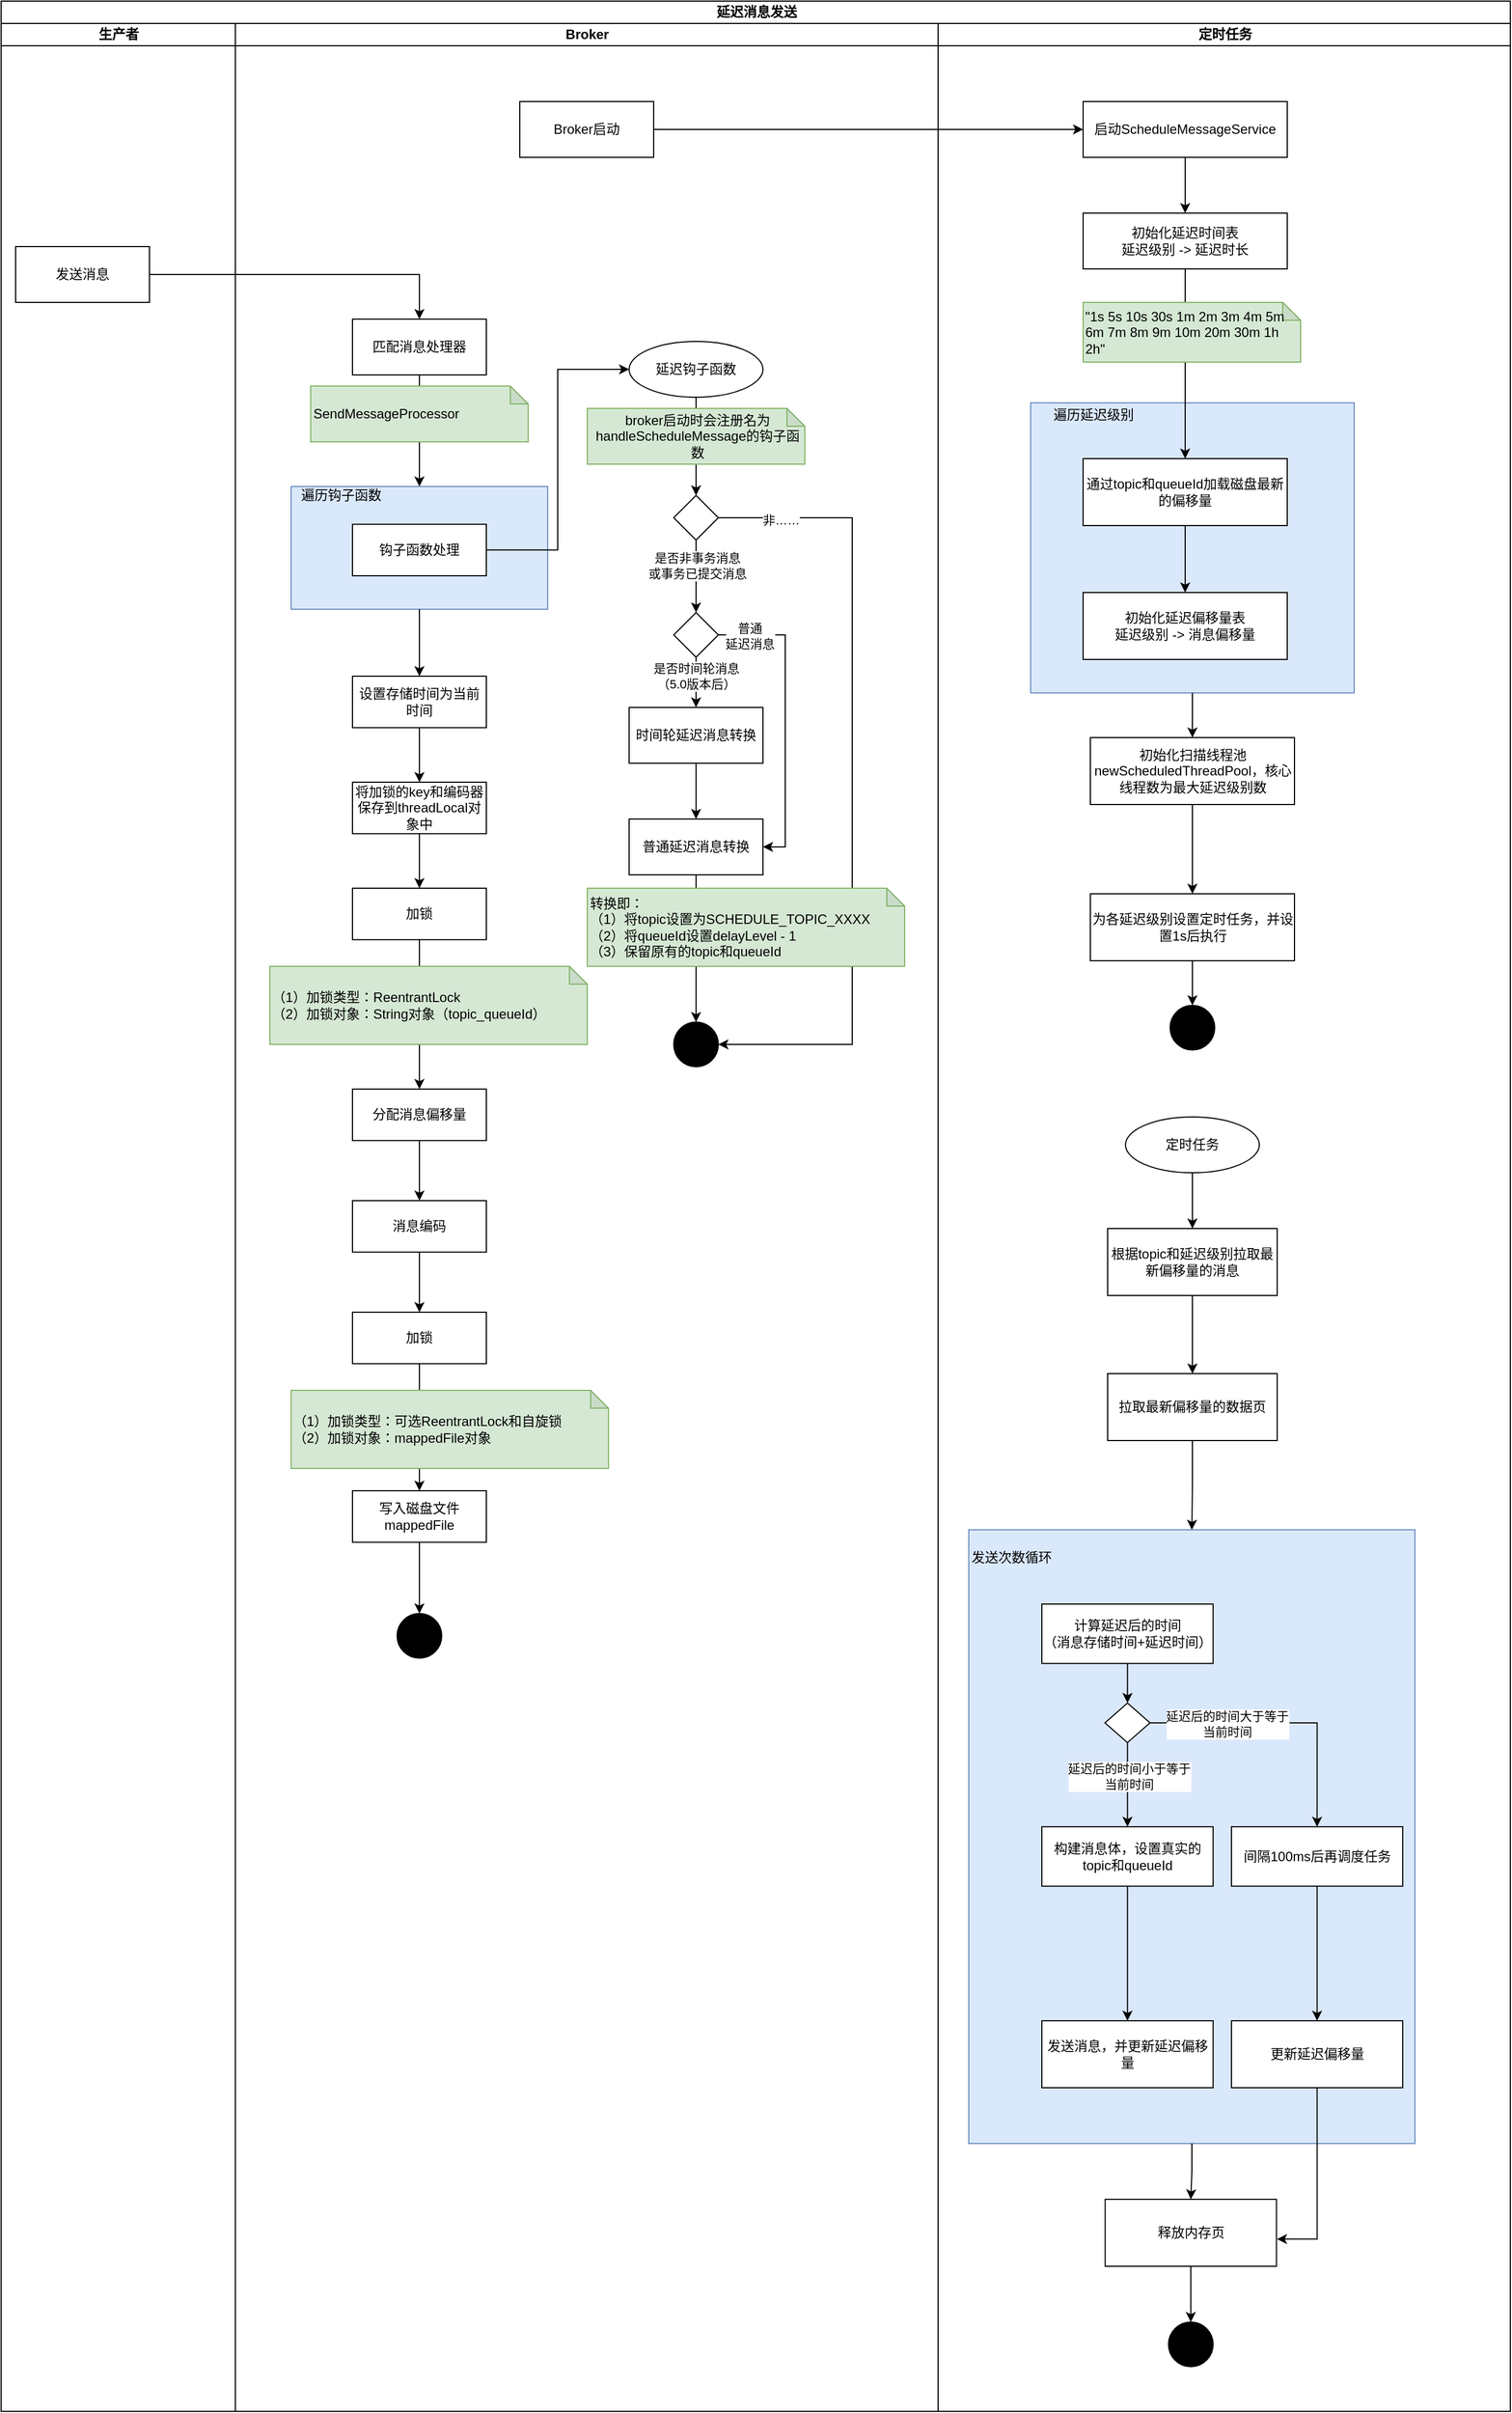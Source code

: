 <mxfile version="28.0.6">
  <diagram id="C5RBs43oDa-KdzZeNtuy" name="Page-1">
    <mxGraphModel dx="2838" dy="1121" grid="1" gridSize="10" guides="1" tooltips="1" connect="1" arrows="1" fold="1" page="1" pageScale="1" pageWidth="827" pageHeight="1169" math="0" shadow="0">
      <root>
        <mxCell id="WIyWlLk6GJQsqaUBKTNV-0" />
        <mxCell id="WIyWlLk6GJQsqaUBKTNV-1" parent="WIyWlLk6GJQsqaUBKTNV-0" />
        <mxCell id="VnlslrCMdlGvhcKEJv3W-1" value="延迟消息发送" style="swimlane;childLayout=stackLayout;resizeParent=1;resizeParentMax=0;startSize=20;html=1;" vertex="1" parent="WIyWlLk6GJQsqaUBKTNV-1">
          <mxGeometry x="-773" y="40" width="1353" height="2160" as="geometry" />
        </mxCell>
        <mxCell id="VnlslrCMdlGvhcKEJv3W-2" value="生产者" style="swimlane;startSize=20;html=1;" vertex="1" parent="VnlslrCMdlGvhcKEJv3W-1">
          <mxGeometry y="20" width="210" height="2140" as="geometry" />
        </mxCell>
        <mxCell id="VnlslrCMdlGvhcKEJv3W-5" value="发送消息" style="rounded=0;whiteSpace=wrap;html=1;" vertex="1" parent="VnlslrCMdlGvhcKEJv3W-2">
          <mxGeometry x="13" y="200" width="120" height="50" as="geometry" />
        </mxCell>
        <mxCell id="VnlslrCMdlGvhcKEJv3W-12" style="edgeStyle=orthogonalEdgeStyle;rounded=0;orthogonalLoop=1;jettySize=auto;html=1;exitX=1;exitY=0.5;exitDx=0;exitDy=0;entryX=0.5;entryY=0;entryDx=0;entryDy=0;" edge="1" parent="VnlslrCMdlGvhcKEJv3W-1" source="VnlslrCMdlGvhcKEJv3W-5" target="VnlslrCMdlGvhcKEJv3W-8">
          <mxGeometry relative="1" as="geometry">
            <mxPoint x="145" y="250" as="sourcePoint" />
          </mxGeometry>
        </mxCell>
        <mxCell id="VnlslrCMdlGvhcKEJv3W-3" value="Broker" style="swimlane;startSize=20;html=1;" vertex="1" parent="VnlslrCMdlGvhcKEJv3W-1">
          <mxGeometry x="210" y="20" width="630" height="2140" as="geometry" />
        </mxCell>
        <mxCell id="VnlslrCMdlGvhcKEJv3W-10" value="" style="edgeStyle=orthogonalEdgeStyle;rounded=0;orthogonalLoop=1;jettySize=auto;html=1;entryX=0.5;entryY=0;entryDx=0;entryDy=0;" edge="1" parent="VnlslrCMdlGvhcKEJv3W-3" source="VnlslrCMdlGvhcKEJv3W-8" target="VnlslrCMdlGvhcKEJv3W-15">
          <mxGeometry relative="1" as="geometry">
            <mxPoint x="165" y="395" as="targetPoint" />
          </mxGeometry>
        </mxCell>
        <mxCell id="VnlslrCMdlGvhcKEJv3W-8" value="匹配消息处理器" style="rounded=0;whiteSpace=wrap;html=1;" vertex="1" parent="VnlslrCMdlGvhcKEJv3W-3">
          <mxGeometry x="105" y="265" width="120" height="50" as="geometry" />
        </mxCell>
        <mxCell id="VnlslrCMdlGvhcKEJv3W-13" value="&lt;div style=&quot;text-align: center;&quot;&gt;SendMessageProcessor&lt;/div&gt;" style="shape=note;whiteSpace=wrap;html=1;backgroundOutline=1;darkOpacity=0.05;rounded=0;strokeColor=#82b366;align=left;verticalAlign=middle;fontFamily=Helvetica;fontSize=12;fillColor=#d5e8d4;size=16;" vertex="1" parent="VnlslrCMdlGvhcKEJv3W-3">
          <mxGeometry x="67.5" y="325" width="195" height="50" as="geometry" />
        </mxCell>
        <mxCell id="VnlslrCMdlGvhcKEJv3W-14" value="" style="group;fillColor=#dae8fc;strokeColor=#6c8ebf;" vertex="1" connectable="0" parent="VnlslrCMdlGvhcKEJv3W-3">
          <mxGeometry x="50" y="415" width="230" height="110" as="geometry" />
        </mxCell>
        <mxCell id="VnlslrCMdlGvhcKEJv3W-15" value="" style="whiteSpace=wrap;html=1;rounded=0;align=left;fillColor=#dae8fc;strokeColor=#6c8ebf;" vertex="1" parent="VnlslrCMdlGvhcKEJv3W-14">
          <mxGeometry width="230" height="110" as="geometry" />
        </mxCell>
        <mxCell id="VnlslrCMdlGvhcKEJv3W-16" value="遍历钩子函数" style="text;html=1;align=center;verticalAlign=middle;whiteSpace=wrap;rounded=0;fontFamily=Helvetica;fontSize=12;fontColor=default;" vertex="1" parent="VnlslrCMdlGvhcKEJv3W-14">
          <mxGeometry width="90" height="15.714" as="geometry" />
        </mxCell>
        <mxCell id="VnlslrCMdlGvhcKEJv3W-17" value="钩子函数处理" style="rounded=0;whiteSpace=wrap;html=1;" vertex="1" parent="VnlslrCMdlGvhcKEJv3W-14">
          <mxGeometry x="55" y="33.85" width="120" height="46.15" as="geometry" />
        </mxCell>
        <mxCell id="VnlslrCMdlGvhcKEJv3W-21" value="" style="edgeStyle=orthogonalEdgeStyle;rounded=0;orthogonalLoop=1;jettySize=auto;html=1;" edge="1" parent="VnlslrCMdlGvhcKEJv3W-3" source="VnlslrCMdlGvhcKEJv3W-19" target="VnlslrCMdlGvhcKEJv3W-20">
          <mxGeometry relative="1" as="geometry" />
        </mxCell>
        <mxCell id="VnlslrCMdlGvhcKEJv3W-19" value="延迟钩子函数" style="ellipse;whiteSpace=wrap;html=1;rounded=0;strokeColor=default;align=center;verticalAlign=middle;fontFamily=Helvetica;fontSize=12;fontColor=default;fillColor=default;" vertex="1" parent="VnlslrCMdlGvhcKEJv3W-3">
          <mxGeometry x="353" y="285" width="120" height="50" as="geometry" />
        </mxCell>
        <mxCell id="VnlslrCMdlGvhcKEJv3W-23" style="edgeStyle=orthogonalEdgeStyle;rounded=0;orthogonalLoop=1;jettySize=auto;html=1;exitX=0.5;exitY=1;exitDx=0;exitDy=0;entryX=0.5;entryY=0;entryDx=0;entryDy=0;" edge="1" parent="VnlslrCMdlGvhcKEJv3W-3" source="VnlslrCMdlGvhcKEJv3W-20" target="VnlslrCMdlGvhcKEJv3W-25">
          <mxGeometry relative="1" as="geometry">
            <mxPoint x="413" y="523" as="targetPoint" />
          </mxGeometry>
        </mxCell>
        <mxCell id="VnlslrCMdlGvhcKEJv3W-24" value="是否非事务消息&lt;div&gt;或事务已提交消息&lt;/div&gt;" style="edgeLabel;html=1;align=center;verticalAlign=middle;resizable=0;points=[];" vertex="1" connectable="0" parent="VnlslrCMdlGvhcKEJv3W-23">
          <mxGeometry x="-0.305" y="1" relative="1" as="geometry">
            <mxPoint as="offset" />
          </mxGeometry>
        </mxCell>
        <mxCell id="VnlslrCMdlGvhcKEJv3W-59" style="edgeStyle=orthogonalEdgeStyle;rounded=0;orthogonalLoop=1;jettySize=auto;html=1;exitX=1;exitY=0.5;exitDx=0;exitDy=0;entryX=1;entryY=0.5;entryDx=0;entryDy=0;" edge="1" parent="VnlslrCMdlGvhcKEJv3W-3" source="VnlslrCMdlGvhcKEJv3W-20" target="VnlslrCMdlGvhcKEJv3W-31">
          <mxGeometry relative="1" as="geometry">
            <Array as="points">
              <mxPoint x="553" y="443" />
              <mxPoint x="553" y="915" />
            </Array>
          </mxGeometry>
        </mxCell>
        <mxCell id="VnlslrCMdlGvhcKEJv3W-60" value="非……" style="edgeLabel;html=1;align=center;verticalAlign=middle;resizable=0;points=[];" vertex="1" connectable="0" parent="VnlslrCMdlGvhcKEJv3W-59">
          <mxGeometry x="-0.844" y="-2" relative="1" as="geometry">
            <mxPoint as="offset" />
          </mxGeometry>
        </mxCell>
        <mxCell id="VnlslrCMdlGvhcKEJv3W-20" value="" style="rhombus;whiteSpace=wrap;html=1;rounded=0;" vertex="1" parent="VnlslrCMdlGvhcKEJv3W-3">
          <mxGeometry x="393" y="423" width="40" height="40" as="geometry" />
        </mxCell>
        <mxCell id="VnlslrCMdlGvhcKEJv3W-27" style="edgeStyle=orthogonalEdgeStyle;rounded=0;orthogonalLoop=1;jettySize=auto;html=1;exitX=0.5;exitY=1;exitDx=0;exitDy=0;entryX=0.5;entryY=0;entryDx=0;entryDy=0;" edge="1" parent="VnlslrCMdlGvhcKEJv3W-3" source="VnlslrCMdlGvhcKEJv3W-25" target="VnlslrCMdlGvhcKEJv3W-26">
          <mxGeometry relative="1" as="geometry" />
        </mxCell>
        <mxCell id="VnlslrCMdlGvhcKEJv3W-28" value="是否时间轮消息&lt;div&gt;（5.0版本后）&lt;/div&gt;" style="edgeLabel;html=1;align=center;verticalAlign=middle;resizable=0;points=[];" vertex="1" connectable="0" parent="VnlslrCMdlGvhcKEJv3W-27">
          <mxGeometry x="-0.237" relative="1" as="geometry">
            <mxPoint as="offset" />
          </mxGeometry>
        </mxCell>
        <mxCell id="VnlslrCMdlGvhcKEJv3W-35" style="edgeStyle=orthogonalEdgeStyle;rounded=0;orthogonalLoop=1;jettySize=auto;html=1;exitX=1;exitY=0.5;exitDx=0;exitDy=0;entryX=1;entryY=0.5;entryDx=0;entryDy=0;" edge="1" parent="VnlslrCMdlGvhcKEJv3W-3" source="VnlslrCMdlGvhcKEJv3W-25" target="VnlslrCMdlGvhcKEJv3W-29">
          <mxGeometry relative="1" as="geometry" />
        </mxCell>
        <mxCell id="VnlslrCMdlGvhcKEJv3W-36" value="普通&lt;div&gt;延迟消息&lt;/div&gt;" style="edgeLabel;html=1;align=center;verticalAlign=middle;resizable=0;points=[];" vertex="1" connectable="0" parent="VnlslrCMdlGvhcKEJv3W-35">
          <mxGeometry x="-0.791" y="-1" relative="1" as="geometry">
            <mxPoint as="offset" />
          </mxGeometry>
        </mxCell>
        <mxCell id="VnlslrCMdlGvhcKEJv3W-25" value="" style="rhombus;whiteSpace=wrap;html=1;rounded=0;" vertex="1" parent="VnlslrCMdlGvhcKEJv3W-3">
          <mxGeometry x="393" y="528" width="40" height="40" as="geometry" />
        </mxCell>
        <mxCell id="VnlslrCMdlGvhcKEJv3W-30" style="edgeStyle=orthogonalEdgeStyle;rounded=0;orthogonalLoop=1;jettySize=auto;html=1;exitX=0.5;exitY=1;exitDx=0;exitDy=0;entryX=0.5;entryY=0;entryDx=0;entryDy=0;" edge="1" parent="VnlslrCMdlGvhcKEJv3W-3" source="VnlslrCMdlGvhcKEJv3W-26" target="VnlslrCMdlGvhcKEJv3W-29">
          <mxGeometry relative="1" as="geometry" />
        </mxCell>
        <mxCell id="VnlslrCMdlGvhcKEJv3W-26" value="时间轮延迟消息转换" style="rounded=0;whiteSpace=wrap;html=1;" vertex="1" parent="VnlslrCMdlGvhcKEJv3W-3">
          <mxGeometry x="353" y="613" width="120" height="50" as="geometry" />
        </mxCell>
        <mxCell id="VnlslrCMdlGvhcKEJv3W-32" style="edgeStyle=orthogonalEdgeStyle;rounded=0;orthogonalLoop=1;jettySize=auto;html=1;exitX=0.5;exitY=1;exitDx=0;exitDy=0;entryX=0.5;entryY=0;entryDx=0;entryDy=0;" edge="1" parent="VnlslrCMdlGvhcKEJv3W-3" source="VnlslrCMdlGvhcKEJv3W-29" target="VnlslrCMdlGvhcKEJv3W-31">
          <mxGeometry relative="1" as="geometry" />
        </mxCell>
        <mxCell id="VnlslrCMdlGvhcKEJv3W-29" value="普通延迟消息转换" style="rounded=0;whiteSpace=wrap;html=1;" vertex="1" parent="VnlslrCMdlGvhcKEJv3W-3">
          <mxGeometry x="353" y="713" width="120" height="50" as="geometry" />
        </mxCell>
        <mxCell id="VnlslrCMdlGvhcKEJv3W-31" value="" style="ellipse;whiteSpace=wrap;html=1;aspect=fixed;rounded=0;strokeColor=#000000;align=center;verticalAlign=middle;fontFamily=Helvetica;fontSize=12;fontColor=default;fillColor=#000000;" vertex="1" parent="VnlslrCMdlGvhcKEJv3W-3">
          <mxGeometry x="393" y="895" width="40" height="40" as="geometry" />
        </mxCell>
        <mxCell id="VnlslrCMdlGvhcKEJv3W-18" value="&lt;div style=&quot;text-align: center;&quot;&gt;broker启动时会注册名为handleScheduleMessage的钩子函数&lt;/div&gt;" style="shape=note;whiteSpace=wrap;html=1;backgroundOutline=1;darkOpacity=0.05;rounded=0;strokeColor=#82b366;align=left;verticalAlign=middle;fontFamily=Helvetica;fontSize=12;fillColor=#d5e8d4;size=16;" vertex="1" parent="VnlslrCMdlGvhcKEJv3W-3">
          <mxGeometry x="315.5" y="345" width="195" height="50" as="geometry" />
        </mxCell>
        <mxCell id="VnlslrCMdlGvhcKEJv3W-34" value="&lt;div style=&quot;&quot;&gt;转换即：&lt;/div&gt;&lt;div style=&quot;&quot;&gt;&lt;div style=&quot;&quot;&gt;（1）将topic设置为SCHEDULE_TOPIC_XXXX&lt;/div&gt;&lt;div&gt;（2）将queueId设置delayLevel - 1&lt;/div&gt;&lt;div&gt;（3）保留原有的topic和queueId&lt;/div&gt;&lt;/div&gt;" style="shape=note;whiteSpace=wrap;html=1;backgroundOutline=1;darkOpacity=0.05;rounded=0;strokeColor=#82b366;align=left;verticalAlign=middle;fontFamily=Helvetica;fontSize=12;fillColor=#d5e8d4;size=16;" vertex="1" parent="VnlslrCMdlGvhcKEJv3W-3">
          <mxGeometry x="315.5" y="775" width="284.5" height="70" as="geometry" />
        </mxCell>
        <mxCell id="VnlslrCMdlGvhcKEJv3W-37" style="edgeStyle=orthogonalEdgeStyle;rounded=0;orthogonalLoop=1;jettySize=auto;html=1;exitX=1;exitY=0.5;exitDx=0;exitDy=0;entryX=0;entryY=0.5;entryDx=0;entryDy=0;" edge="1" parent="VnlslrCMdlGvhcKEJv3W-3" source="VnlslrCMdlGvhcKEJv3W-17" target="VnlslrCMdlGvhcKEJv3W-19">
          <mxGeometry relative="1" as="geometry" />
        </mxCell>
        <mxCell id="VnlslrCMdlGvhcKEJv3W-39" style="edgeStyle=orthogonalEdgeStyle;rounded=0;orthogonalLoop=1;jettySize=auto;html=1;exitX=0.5;exitY=1;exitDx=0;exitDy=0;entryX=0.5;entryY=0;entryDx=0;entryDy=0;" edge="1" parent="VnlslrCMdlGvhcKEJv3W-3" source="VnlslrCMdlGvhcKEJv3W-15" target="VnlslrCMdlGvhcKEJv3W-42">
          <mxGeometry relative="1" as="geometry">
            <mxPoint x="165" y="595" as="targetPoint" />
          </mxGeometry>
        </mxCell>
        <mxCell id="VnlslrCMdlGvhcKEJv3W-44" value="" style="edgeStyle=orthogonalEdgeStyle;rounded=0;orthogonalLoop=1;jettySize=auto;html=1;" edge="1" parent="VnlslrCMdlGvhcKEJv3W-3" source="VnlslrCMdlGvhcKEJv3W-42" target="VnlslrCMdlGvhcKEJv3W-43">
          <mxGeometry relative="1" as="geometry" />
        </mxCell>
        <mxCell id="VnlslrCMdlGvhcKEJv3W-42" value="设置存储时间为当前时间" style="rounded=0;whiteSpace=wrap;html=1;" vertex="1" parent="VnlslrCMdlGvhcKEJv3W-3">
          <mxGeometry x="105" y="585" width="120" height="46.15" as="geometry" />
        </mxCell>
        <mxCell id="VnlslrCMdlGvhcKEJv3W-46" value="" style="edgeStyle=orthogonalEdgeStyle;rounded=0;orthogonalLoop=1;jettySize=auto;html=1;" edge="1" parent="VnlslrCMdlGvhcKEJv3W-3" source="VnlslrCMdlGvhcKEJv3W-43" target="VnlslrCMdlGvhcKEJv3W-45">
          <mxGeometry relative="1" as="geometry" />
        </mxCell>
        <mxCell id="VnlslrCMdlGvhcKEJv3W-43" value="将加锁的key和编码器保存到threadLocal对象中" style="rounded=0;whiteSpace=wrap;html=1;" vertex="1" parent="VnlslrCMdlGvhcKEJv3W-3">
          <mxGeometry x="105" y="680" width="120" height="46.15" as="geometry" />
        </mxCell>
        <mxCell id="VnlslrCMdlGvhcKEJv3W-48" value="" style="edgeStyle=orthogonalEdgeStyle;rounded=0;orthogonalLoop=1;jettySize=auto;html=1;" edge="1" parent="VnlslrCMdlGvhcKEJv3W-3" source="VnlslrCMdlGvhcKEJv3W-45" target="VnlslrCMdlGvhcKEJv3W-47">
          <mxGeometry relative="1" as="geometry" />
        </mxCell>
        <mxCell id="VnlslrCMdlGvhcKEJv3W-45" value="加锁" style="rounded=0;whiteSpace=wrap;html=1;" vertex="1" parent="VnlslrCMdlGvhcKEJv3W-3">
          <mxGeometry x="105" y="775" width="120" height="46.15" as="geometry" />
        </mxCell>
        <mxCell id="VnlslrCMdlGvhcKEJv3W-51" value="" style="edgeStyle=orthogonalEdgeStyle;rounded=0;orthogonalLoop=1;jettySize=auto;html=1;" edge="1" parent="VnlslrCMdlGvhcKEJv3W-3" source="VnlslrCMdlGvhcKEJv3W-47" target="VnlslrCMdlGvhcKEJv3W-50">
          <mxGeometry relative="1" as="geometry" />
        </mxCell>
        <mxCell id="VnlslrCMdlGvhcKEJv3W-47" value="分配消息偏移量" style="rounded=0;whiteSpace=wrap;html=1;" vertex="1" parent="VnlslrCMdlGvhcKEJv3W-3">
          <mxGeometry x="105" y="955" width="120" height="46.15" as="geometry" />
        </mxCell>
        <mxCell id="VnlslrCMdlGvhcKEJv3W-49" value="&lt;div style=&quot;&quot;&gt;（1）加锁类型：ReentrantLock&lt;/div&gt;&lt;div style=&quot;&quot;&gt;（2）加锁对象：String对象（topic_queueId）&lt;/div&gt;" style="shape=note;whiteSpace=wrap;html=1;backgroundOutline=1;darkOpacity=0.05;rounded=0;strokeColor=#82b366;align=left;verticalAlign=middle;fontFamily=Helvetica;fontSize=12;fillColor=#d5e8d4;size=16;" vertex="1" parent="VnlslrCMdlGvhcKEJv3W-3">
          <mxGeometry x="31" y="845" width="284.5" height="70" as="geometry" />
        </mxCell>
        <mxCell id="VnlslrCMdlGvhcKEJv3W-53" value="" style="edgeStyle=orthogonalEdgeStyle;rounded=0;orthogonalLoop=1;jettySize=auto;html=1;" edge="1" parent="VnlslrCMdlGvhcKEJv3W-3" source="VnlslrCMdlGvhcKEJv3W-50" target="VnlslrCMdlGvhcKEJv3W-52">
          <mxGeometry relative="1" as="geometry" />
        </mxCell>
        <mxCell id="VnlslrCMdlGvhcKEJv3W-50" value="消息编码" style="rounded=0;whiteSpace=wrap;html=1;" vertex="1" parent="VnlslrCMdlGvhcKEJv3W-3">
          <mxGeometry x="105" y="1055" width="120" height="46.15" as="geometry" />
        </mxCell>
        <mxCell id="VnlslrCMdlGvhcKEJv3W-55" value="" style="edgeStyle=orthogonalEdgeStyle;rounded=0;orthogonalLoop=1;jettySize=auto;html=1;" edge="1" parent="VnlslrCMdlGvhcKEJv3W-3" source="VnlslrCMdlGvhcKEJv3W-52" target="VnlslrCMdlGvhcKEJv3W-54">
          <mxGeometry relative="1" as="geometry" />
        </mxCell>
        <mxCell id="VnlslrCMdlGvhcKEJv3W-52" value="加锁" style="rounded=0;whiteSpace=wrap;html=1;" vertex="1" parent="VnlslrCMdlGvhcKEJv3W-3">
          <mxGeometry x="105" y="1155" width="120" height="46.15" as="geometry" />
        </mxCell>
        <mxCell id="VnlslrCMdlGvhcKEJv3W-57" style="edgeStyle=orthogonalEdgeStyle;rounded=0;orthogonalLoop=1;jettySize=auto;html=1;exitX=0.5;exitY=1;exitDx=0;exitDy=0;entryX=0.5;entryY=0;entryDx=0;entryDy=0;" edge="1" parent="VnlslrCMdlGvhcKEJv3W-3" source="VnlslrCMdlGvhcKEJv3W-54" target="VnlslrCMdlGvhcKEJv3W-56">
          <mxGeometry relative="1" as="geometry" />
        </mxCell>
        <mxCell id="VnlslrCMdlGvhcKEJv3W-54" value="写入磁盘文件mappedFile" style="rounded=0;whiteSpace=wrap;html=1;" vertex="1" parent="VnlslrCMdlGvhcKEJv3W-3">
          <mxGeometry x="105" y="1315" width="120" height="46.15" as="geometry" />
        </mxCell>
        <mxCell id="VnlslrCMdlGvhcKEJv3W-56" value="" style="ellipse;whiteSpace=wrap;html=1;aspect=fixed;rounded=0;strokeColor=#000000;align=center;verticalAlign=middle;fontFamily=Helvetica;fontSize=12;fontColor=default;fillColor=#000000;" vertex="1" parent="VnlslrCMdlGvhcKEJv3W-3">
          <mxGeometry x="145" y="1425" width="40" height="40" as="geometry" />
        </mxCell>
        <mxCell id="VnlslrCMdlGvhcKEJv3W-58" value="&lt;div style=&quot;&quot;&gt;（1）加锁类型：可选ReentrantLock和自旋锁&lt;/div&gt;&lt;div style=&quot;&quot;&gt;（2）加锁对象：mappedFile对象&lt;/div&gt;" style="shape=note;whiteSpace=wrap;html=1;backgroundOutline=1;darkOpacity=0.05;rounded=0;strokeColor=#82b366;align=left;verticalAlign=middle;fontFamily=Helvetica;fontSize=12;fillColor=#d5e8d4;size=16;" vertex="1" parent="VnlslrCMdlGvhcKEJv3W-3">
          <mxGeometry x="50" y="1225" width="284.5" height="70" as="geometry" />
        </mxCell>
        <mxCell id="VnlslrCMdlGvhcKEJv3W-61" value="Broker启动" style="rounded=0;whiteSpace=wrap;html=1;" vertex="1" parent="VnlslrCMdlGvhcKEJv3W-3">
          <mxGeometry x="255" y="70" width="120" height="50" as="geometry" />
        </mxCell>
        <mxCell id="VnlslrCMdlGvhcKEJv3W-63" style="edgeStyle=orthogonalEdgeStyle;rounded=0;orthogonalLoop=1;jettySize=auto;html=1;exitX=1;exitY=0.5;exitDx=0;exitDy=0;entryX=0;entryY=0.5;entryDx=0;entryDy=0;" edge="1" parent="VnlslrCMdlGvhcKEJv3W-1" source="VnlslrCMdlGvhcKEJv3W-61" target="VnlslrCMdlGvhcKEJv3W-62">
          <mxGeometry relative="1" as="geometry" />
        </mxCell>
        <mxCell id="VnlslrCMdlGvhcKEJv3W-4" value="定时任务" style="swimlane;startSize=20;html=1;" vertex="1" parent="VnlslrCMdlGvhcKEJv3W-1">
          <mxGeometry x="840" y="20" width="513" height="2140" as="geometry" />
        </mxCell>
        <mxCell id="VnlslrCMdlGvhcKEJv3W-112" value="" style="edgeStyle=orthogonalEdgeStyle;rounded=0;orthogonalLoop=1;jettySize=auto;html=1;entryX=0.5;entryY=0;entryDx=0;entryDy=0;" edge="1" parent="VnlslrCMdlGvhcKEJv3W-4" source="VnlslrCMdlGvhcKEJv3W-62" target="VnlslrCMdlGvhcKEJv3W-117">
          <mxGeometry relative="1" as="geometry">
            <mxPoint x="221.5" y="200" as="targetPoint" />
          </mxGeometry>
        </mxCell>
        <mxCell id="VnlslrCMdlGvhcKEJv3W-62" value="启动ScheduleMessageService" style="rounded=0;whiteSpace=wrap;html=1;" vertex="1" parent="VnlslrCMdlGvhcKEJv3W-4">
          <mxGeometry x="130" y="70" width="183" height="50" as="geometry" />
        </mxCell>
        <mxCell id="VnlslrCMdlGvhcKEJv3W-113" value="" style="group;fillColor=#dae8fc;strokeColor=#6c8ebf;" vertex="1" connectable="0" parent="VnlslrCMdlGvhcKEJv3W-4">
          <mxGeometry x="83" y="340" width="290" height="260" as="geometry" />
        </mxCell>
        <mxCell id="VnlslrCMdlGvhcKEJv3W-114" value="" style="whiteSpace=wrap;html=1;rounded=0;align=left;fillColor=#dae8fc;strokeColor=#6c8ebf;" vertex="1" parent="VnlslrCMdlGvhcKEJv3W-113">
          <mxGeometry width="290" height="260" as="geometry" />
        </mxCell>
        <mxCell id="VnlslrCMdlGvhcKEJv3W-115" value="遍历延迟级别" style="text;html=1;align=center;verticalAlign=middle;whiteSpace=wrap;rounded=0;fontFamily=Helvetica;fontSize=12;fontColor=default;" vertex="1" parent="VnlslrCMdlGvhcKEJv3W-113">
          <mxGeometry width="113.478" height="22.258" as="geometry" />
        </mxCell>
        <mxCell id="VnlslrCMdlGvhcKEJv3W-121" style="edgeStyle=orthogonalEdgeStyle;rounded=0;orthogonalLoop=1;jettySize=auto;html=1;exitX=0.5;exitY=1;exitDx=0;exitDy=0;" edge="1" parent="VnlslrCMdlGvhcKEJv3W-113" source="VnlslrCMdlGvhcKEJv3W-118" target="VnlslrCMdlGvhcKEJv3W-120">
          <mxGeometry relative="1" as="geometry" />
        </mxCell>
        <mxCell id="VnlslrCMdlGvhcKEJv3W-118" value="通过topic和queueId加载磁盘最新的偏移量" style="rounded=0;whiteSpace=wrap;html=1;" vertex="1" parent="VnlslrCMdlGvhcKEJv3W-113">
          <mxGeometry x="47" y="50" width="183" height="60" as="geometry" />
        </mxCell>
        <mxCell id="VnlslrCMdlGvhcKEJv3W-120" value="初始化延迟偏移量表&lt;div&gt;延迟级别 -&amp;gt; 消息偏移量&lt;/div&gt;" style="rounded=0;whiteSpace=wrap;html=1;" vertex="1" parent="VnlslrCMdlGvhcKEJv3W-113">
          <mxGeometry x="47" y="170" width="183" height="60" as="geometry" />
        </mxCell>
        <mxCell id="VnlslrCMdlGvhcKEJv3W-117" value="初始化延迟时间表&lt;div&gt;延迟级别 -&amp;gt; 延迟时长&lt;/div&gt;" style="rounded=0;whiteSpace=wrap;html=1;" vertex="1" parent="VnlslrCMdlGvhcKEJv3W-4">
          <mxGeometry x="130" y="170" width="183" height="50" as="geometry" />
        </mxCell>
        <mxCell id="VnlslrCMdlGvhcKEJv3W-119" style="edgeStyle=orthogonalEdgeStyle;rounded=0;orthogonalLoop=1;jettySize=auto;html=1;exitX=0.5;exitY=1;exitDx=0;exitDy=0;" edge="1" parent="VnlslrCMdlGvhcKEJv3W-4" source="VnlslrCMdlGvhcKEJv3W-117" target="VnlslrCMdlGvhcKEJv3W-118">
          <mxGeometry relative="1" as="geometry" />
        </mxCell>
        <mxCell id="VnlslrCMdlGvhcKEJv3W-116" value="&lt;div style=&quot;&quot;&gt;&quot;1s 5s 10s 30s 1m 2m 3m 4m 5m 6m 7m 8m 9m 10m 20m 30m 1h 2h&quot;&lt;/div&gt;" style="shape=note;whiteSpace=wrap;html=1;backgroundOutline=1;darkOpacity=0.05;rounded=0;strokeColor=#82b366;align=left;verticalAlign=middle;fontFamily=Helvetica;fontSize=12;fillColor=#d5e8d4;size=16;" vertex="1" parent="VnlslrCMdlGvhcKEJv3W-4">
          <mxGeometry x="130" y="250" width="195" height="53.55" as="geometry" />
        </mxCell>
        <mxCell id="VnlslrCMdlGvhcKEJv3W-125" value="" style="edgeStyle=orthogonalEdgeStyle;rounded=0;orthogonalLoop=1;jettySize=auto;html=1;" edge="1" parent="VnlslrCMdlGvhcKEJv3W-4" source="VnlslrCMdlGvhcKEJv3W-122" target="VnlslrCMdlGvhcKEJv3W-124">
          <mxGeometry relative="1" as="geometry" />
        </mxCell>
        <mxCell id="VnlslrCMdlGvhcKEJv3W-122" value="初始化扫描线程池newScheduledThreadPool，核心线程数为最大延迟级别数" style="rounded=0;whiteSpace=wrap;html=1;" vertex="1" parent="VnlslrCMdlGvhcKEJv3W-4">
          <mxGeometry x="136.5" y="640" width="183" height="60" as="geometry" />
        </mxCell>
        <mxCell id="VnlslrCMdlGvhcKEJv3W-123" style="edgeStyle=orthogonalEdgeStyle;rounded=0;orthogonalLoop=1;jettySize=auto;html=1;exitX=0.5;exitY=1;exitDx=0;exitDy=0;entryX=0.5;entryY=0;entryDx=0;entryDy=0;" edge="1" parent="VnlslrCMdlGvhcKEJv3W-4" source="VnlslrCMdlGvhcKEJv3W-114" target="VnlslrCMdlGvhcKEJv3W-122">
          <mxGeometry relative="1" as="geometry" />
        </mxCell>
        <mxCell id="VnlslrCMdlGvhcKEJv3W-127" style="edgeStyle=orthogonalEdgeStyle;rounded=0;orthogonalLoop=1;jettySize=auto;html=1;exitX=0.5;exitY=1;exitDx=0;exitDy=0;entryX=0.5;entryY=0;entryDx=0;entryDy=0;" edge="1" parent="VnlslrCMdlGvhcKEJv3W-4" source="VnlslrCMdlGvhcKEJv3W-124" target="VnlslrCMdlGvhcKEJv3W-126">
          <mxGeometry relative="1" as="geometry" />
        </mxCell>
        <mxCell id="VnlslrCMdlGvhcKEJv3W-124" value="为各延迟级别设置定时任务，并设置1s后执行" style="rounded=0;whiteSpace=wrap;html=1;" vertex="1" parent="VnlslrCMdlGvhcKEJv3W-4">
          <mxGeometry x="136.5" y="780" width="183" height="60" as="geometry" />
        </mxCell>
        <mxCell id="VnlslrCMdlGvhcKEJv3W-126" value="" style="ellipse;whiteSpace=wrap;html=1;aspect=fixed;rounded=0;strokeColor=#000000;align=center;verticalAlign=middle;fontFamily=Helvetica;fontSize=12;fontColor=default;fillColor=#000000;" vertex="1" parent="VnlslrCMdlGvhcKEJv3W-4">
          <mxGeometry x="208" y="880" width="40" height="40" as="geometry" />
        </mxCell>
        <mxCell id="VnlslrCMdlGvhcKEJv3W-130" value="" style="edgeStyle=orthogonalEdgeStyle;rounded=0;orthogonalLoop=1;jettySize=auto;html=1;" edge="1" parent="VnlslrCMdlGvhcKEJv3W-4" source="VnlslrCMdlGvhcKEJv3W-128" target="VnlslrCMdlGvhcKEJv3W-129">
          <mxGeometry relative="1" as="geometry" />
        </mxCell>
        <mxCell id="VnlslrCMdlGvhcKEJv3W-128" value="定时任务" style="ellipse;whiteSpace=wrap;html=1;rounded=0;strokeColor=default;align=center;verticalAlign=middle;fontFamily=Helvetica;fontSize=12;fontColor=default;fillColor=default;" vertex="1" parent="VnlslrCMdlGvhcKEJv3W-4">
          <mxGeometry x="168" y="980" width="120" height="50" as="geometry" />
        </mxCell>
        <mxCell id="VnlslrCMdlGvhcKEJv3W-147" value="" style="edgeStyle=orthogonalEdgeStyle;rounded=0;orthogonalLoop=1;jettySize=auto;html=1;" edge="1" parent="VnlslrCMdlGvhcKEJv3W-4" source="VnlslrCMdlGvhcKEJv3W-129" target="VnlslrCMdlGvhcKEJv3W-146">
          <mxGeometry relative="1" as="geometry" />
        </mxCell>
        <mxCell id="VnlslrCMdlGvhcKEJv3W-129" value="根据topic和延迟级别拉取最新偏移量的消息" style="whiteSpace=wrap;html=1;rounded=0;" vertex="1" parent="VnlslrCMdlGvhcKEJv3W-4">
          <mxGeometry x="152" y="1080" width="152" height="60" as="geometry" />
        </mxCell>
        <mxCell id="VnlslrCMdlGvhcKEJv3W-152" style="edgeStyle=orthogonalEdgeStyle;rounded=0;orthogonalLoop=1;jettySize=auto;html=1;exitX=0.5;exitY=1;exitDx=0;exitDy=0;entryX=0.5;entryY=0;entryDx=0;entryDy=0;" edge="1" parent="VnlslrCMdlGvhcKEJv3W-4" source="VnlslrCMdlGvhcKEJv3W-146" target="VnlslrCMdlGvhcKEJv3W-154">
          <mxGeometry relative="1" as="geometry">
            <mxPoint x="263" y="1360" as="targetPoint" />
          </mxGeometry>
        </mxCell>
        <mxCell id="VnlslrCMdlGvhcKEJv3W-146" value="拉取最新偏移量的数据页" style="whiteSpace=wrap;html=1;rounded=0;" vertex="1" parent="VnlslrCMdlGvhcKEJv3W-4">
          <mxGeometry x="152" y="1210" width="152" height="60" as="geometry" />
        </mxCell>
        <mxCell id="VnlslrCMdlGvhcKEJv3W-153" value="" style="group;fillColor=#dae8fc;strokeColor=#6c8ebf;" vertex="1" connectable="0" parent="VnlslrCMdlGvhcKEJv3W-4">
          <mxGeometry x="27.5" y="1350" width="400" height="550" as="geometry" />
        </mxCell>
        <mxCell id="VnlslrCMdlGvhcKEJv3W-154" value="" style="whiteSpace=wrap;html=1;rounded=0;align=left;fillColor=#dae8fc;strokeColor=#6c8ebf;" vertex="1" parent="VnlslrCMdlGvhcKEJv3W-153">
          <mxGeometry width="400" height="550" as="geometry" />
        </mxCell>
        <mxCell id="VnlslrCMdlGvhcKEJv3W-155" value="发送次数循环" style="text;html=1;align=left;verticalAlign=middle;whiteSpace=wrap;rounded=0;fontFamily=Helvetica;fontSize=12;fontColor=default;" vertex="1" parent="VnlslrCMdlGvhcKEJv3W-153">
          <mxGeometry width="156.522" height="49.424" as="geometry" />
        </mxCell>
        <mxCell id="VnlslrCMdlGvhcKEJv3W-157" value="计算延迟后的时间&lt;div&gt;（消息存储时间+延迟时间）&lt;/div&gt;" style="whiteSpace=wrap;html=1;rounded=0;" vertex="1" parent="VnlslrCMdlGvhcKEJv3W-153">
          <mxGeometry x="65.5" y="66.532" width="153.547" height="53.226" as="geometry" />
        </mxCell>
        <mxCell id="VnlslrCMdlGvhcKEJv3W-161" style="edgeStyle=orthogonalEdgeStyle;rounded=0;orthogonalLoop=1;jettySize=auto;html=1;exitX=0.5;exitY=1;exitDx=0;exitDy=0;entryX=0.5;entryY=0;entryDx=0;entryDy=0;" edge="1" parent="VnlslrCMdlGvhcKEJv3W-153" source="VnlslrCMdlGvhcKEJv3W-158" target="VnlslrCMdlGvhcKEJv3W-160">
          <mxGeometry relative="1" as="geometry" />
        </mxCell>
        <mxCell id="VnlslrCMdlGvhcKEJv3W-165" value="延迟后的时间小于等于&lt;div&gt;当前时间&lt;/div&gt;" style="edgeLabel;html=1;align=center;verticalAlign=middle;resizable=0;points=[];" vertex="1" connectable="0" parent="VnlslrCMdlGvhcKEJv3W-161">
          <mxGeometry x="-0.19" y="1" relative="1" as="geometry">
            <mxPoint as="offset" />
          </mxGeometry>
        </mxCell>
        <mxCell id="VnlslrCMdlGvhcKEJv3W-163" style="edgeStyle=orthogonalEdgeStyle;rounded=0;orthogonalLoop=1;jettySize=auto;html=1;exitX=1;exitY=0.5;exitDx=0;exitDy=0;entryX=0.5;entryY=0;entryDx=0;entryDy=0;" edge="1" parent="VnlslrCMdlGvhcKEJv3W-153" source="VnlslrCMdlGvhcKEJv3W-158" target="VnlslrCMdlGvhcKEJv3W-162">
          <mxGeometry relative="1" as="geometry" />
        </mxCell>
        <mxCell id="VnlslrCMdlGvhcKEJv3W-166" value="延迟后的时间大于等于&lt;div&gt;当前时间&lt;/div&gt;" style="edgeLabel;html=1;align=center;verticalAlign=middle;resizable=0;points=[];" vertex="1" connectable="0" parent="VnlslrCMdlGvhcKEJv3W-163">
          <mxGeometry x="-0.433" y="-1" relative="1" as="geometry">
            <mxPoint as="offset" />
          </mxGeometry>
        </mxCell>
        <mxCell id="VnlslrCMdlGvhcKEJv3W-158" value="" style="rhombus;whiteSpace=wrap;html=1;rounded=0;" vertex="1" parent="VnlslrCMdlGvhcKEJv3W-153">
          <mxGeometry x="122.07" y="155.242" width="40.407" height="35.484" as="geometry" />
        </mxCell>
        <mxCell id="VnlslrCMdlGvhcKEJv3W-159" style="edgeStyle=orthogonalEdgeStyle;rounded=0;orthogonalLoop=1;jettySize=auto;html=1;exitX=0.5;exitY=1;exitDx=0;exitDy=0;entryX=0.5;entryY=0;entryDx=0;entryDy=0;" edge="1" parent="VnlslrCMdlGvhcKEJv3W-153" source="VnlslrCMdlGvhcKEJv3W-157" target="VnlslrCMdlGvhcKEJv3W-158">
          <mxGeometry relative="1" as="geometry" />
        </mxCell>
        <mxCell id="VnlslrCMdlGvhcKEJv3W-160" value="构建消息体，设置真实的topic和queueId" style="whiteSpace=wrap;html=1;rounded=0;" vertex="1" parent="VnlslrCMdlGvhcKEJv3W-153">
          <mxGeometry x="65.5" y="266.129" width="153.547" height="53.226" as="geometry" />
        </mxCell>
        <mxCell id="VnlslrCMdlGvhcKEJv3W-162" value="间隔100ms后再调度任务" style="whiteSpace=wrap;html=1;rounded=0;" vertex="1" parent="VnlslrCMdlGvhcKEJv3W-153">
          <mxGeometry x="235.5" y="266.129" width="153.547" height="53.226" as="geometry" />
        </mxCell>
        <mxCell id="VnlslrCMdlGvhcKEJv3W-167" value="发送消息，并更新延迟偏移量" style="whiteSpace=wrap;html=1;rounded=0;" vertex="1" parent="VnlslrCMdlGvhcKEJv3W-4">
          <mxGeometry x="93.0" y="1790" width="153.547" height="60" as="geometry" />
        </mxCell>
        <mxCell id="VnlslrCMdlGvhcKEJv3W-168" value="" style="edgeStyle=orthogonalEdgeStyle;rounded=0;orthogonalLoop=1;jettySize=auto;html=1;" edge="1" parent="VnlslrCMdlGvhcKEJv3W-4" source="VnlslrCMdlGvhcKEJv3W-160" target="VnlslrCMdlGvhcKEJv3W-167">
          <mxGeometry relative="1" as="geometry" />
        </mxCell>
        <mxCell id="VnlslrCMdlGvhcKEJv3W-169" value="更新延迟偏移量" style="whiteSpace=wrap;html=1;rounded=0;" vertex="1" parent="VnlslrCMdlGvhcKEJv3W-4">
          <mxGeometry x="263" y="1790" width="153.547" height="60" as="geometry" />
        </mxCell>
        <mxCell id="VnlslrCMdlGvhcKEJv3W-170" value="" style="edgeStyle=orthogonalEdgeStyle;rounded=0;orthogonalLoop=1;jettySize=auto;html=1;" edge="1" parent="VnlslrCMdlGvhcKEJv3W-4" source="VnlslrCMdlGvhcKEJv3W-162" target="VnlslrCMdlGvhcKEJv3W-169">
          <mxGeometry relative="1" as="geometry" />
        </mxCell>
        <mxCell id="VnlslrCMdlGvhcKEJv3W-171" value="" style="ellipse;whiteSpace=wrap;html=1;aspect=fixed;rounded=0;strokeColor=#000000;align=center;verticalAlign=middle;fontFamily=Helvetica;fontSize=12;fontColor=default;fillColor=#000000;" vertex="1" parent="VnlslrCMdlGvhcKEJv3W-4">
          <mxGeometry x="206.55" y="2060" width="40" height="40" as="geometry" />
        </mxCell>
        <mxCell id="VnlslrCMdlGvhcKEJv3W-172" style="edgeStyle=orthogonalEdgeStyle;rounded=0;orthogonalLoop=1;jettySize=auto;html=1;exitX=0.5;exitY=1;exitDx=0;exitDy=0;entryX=0.5;entryY=0;entryDx=0;entryDy=0;" edge="1" parent="VnlslrCMdlGvhcKEJv3W-4" source="VnlslrCMdlGvhcKEJv3W-154" target="VnlslrCMdlGvhcKEJv3W-173">
          <mxGeometry relative="1" as="geometry" />
        </mxCell>
        <mxCell id="VnlslrCMdlGvhcKEJv3W-174" style="edgeStyle=orthogonalEdgeStyle;rounded=0;orthogonalLoop=1;jettySize=auto;html=1;exitX=0.5;exitY=1;exitDx=0;exitDy=0;entryX=0.5;entryY=0;entryDx=0;entryDy=0;" edge="1" parent="VnlslrCMdlGvhcKEJv3W-4" source="VnlslrCMdlGvhcKEJv3W-173" target="VnlslrCMdlGvhcKEJv3W-171">
          <mxGeometry relative="1" as="geometry" />
        </mxCell>
        <mxCell id="VnlslrCMdlGvhcKEJv3W-173" value="释放内存页" style="whiteSpace=wrap;html=1;rounded=0;" vertex="1" parent="VnlslrCMdlGvhcKEJv3W-4">
          <mxGeometry x="149.78" y="1950" width="153.547" height="60" as="geometry" />
        </mxCell>
        <mxCell id="VnlslrCMdlGvhcKEJv3W-176" style="edgeStyle=orthogonalEdgeStyle;rounded=0;orthogonalLoop=1;jettySize=auto;html=1;exitX=0.5;exitY=1;exitDx=0;exitDy=0;entryX=1.003;entryY=0.594;entryDx=0;entryDy=0;entryPerimeter=0;" edge="1" parent="VnlslrCMdlGvhcKEJv3W-4" source="VnlslrCMdlGvhcKEJv3W-169" target="VnlslrCMdlGvhcKEJv3W-173">
          <mxGeometry relative="1" as="geometry" />
        </mxCell>
      </root>
    </mxGraphModel>
  </diagram>
</mxfile>
